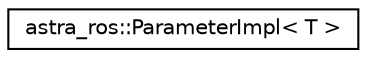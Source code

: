 digraph "Graphical Class Hierarchy"
{
 // LATEX_PDF_SIZE
  edge [fontname="Helvetica",fontsize="10",labelfontname="Helvetica",labelfontsize="10"];
  node [fontname="Helvetica",fontsize="10",shape=record];
  rankdir="LR";
  Node0 [label="astra_ros::ParameterImpl\< T \>",height=0.2,width=0.4,color="black", fillcolor="white", style="filled",URL="$classastra__ros_1_1ParameterImpl.html",tooltip="Internal implementation of a Parameter."];
}
